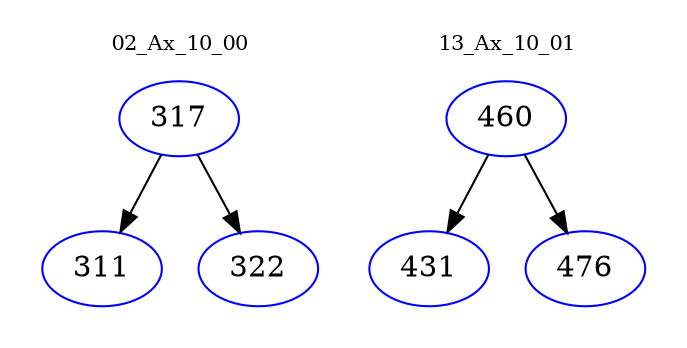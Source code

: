 digraph{
subgraph cluster_0 {
color = white
label = "02_Ax_10_00";
fontsize=10;
T0_317 [label="317", color="blue"]
T0_317 -> T0_311 [color="black"]
T0_311 [label="311", color="blue"]
T0_317 -> T0_322 [color="black"]
T0_322 [label="322", color="blue"]
}
subgraph cluster_1 {
color = white
label = "13_Ax_10_01";
fontsize=10;
T1_460 [label="460", color="blue"]
T1_460 -> T1_431 [color="black"]
T1_431 [label="431", color="blue"]
T1_460 -> T1_476 [color="black"]
T1_476 [label="476", color="blue"]
}
}
